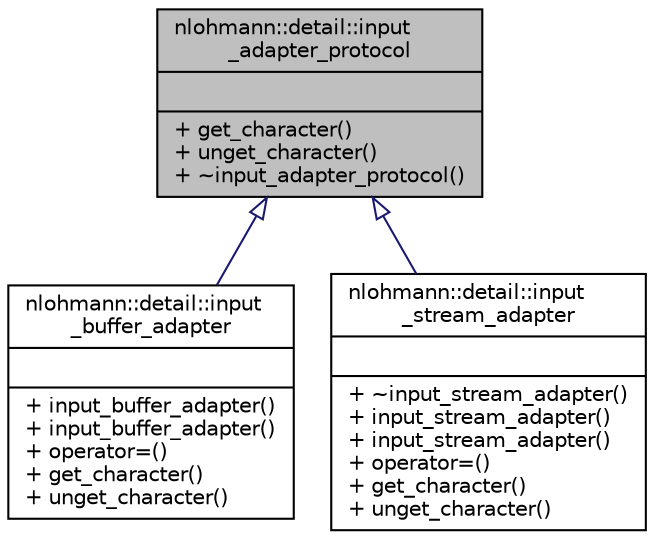 digraph "nlohmann::detail::input_adapter_protocol"
{
 // INTERACTIVE_SVG=YES
  bgcolor="transparent";
  edge [fontname="Helvetica",fontsize="10",labelfontname="Helvetica",labelfontsize="10"];
  node [fontname="Helvetica",fontsize="10",shape=record];
  Node1 [label="{nlohmann::detail::input\l_adapter_protocol\n||+ get_character()\l+ unget_character()\l+ ~input_adapter_protocol()\l}",height=0.2,width=0.4,color="black", fillcolor="grey75", style="filled", fontcolor="black"];
  Node1 -> Node2 [dir="back",color="midnightblue",fontsize="10",style="solid",arrowtail="onormal",fontname="Helvetica"];
  Node2 [label="{nlohmann::detail::input\l_buffer_adapter\n||+ input_buffer_adapter()\l+ input_buffer_adapter()\l+ operator=()\l+ get_character()\l+ unget_character()\l}",height=0.2,width=0.4,color="black",URL="$d8/dba/classnlohmann_1_1detail_1_1input__buffer__adapter.html",tooltip="input adapter for buffer input "];
  Node1 -> Node3 [dir="back",color="midnightblue",fontsize="10",style="solid",arrowtail="onormal",fontname="Helvetica"];
  Node3 [label="{nlohmann::detail::input\l_stream_adapter\n||+ ~input_stream_adapter()\l+ input_stream_adapter()\l+ input_stream_adapter()\l+ operator=()\l+ get_character()\l+ unget_character()\l}",height=0.2,width=0.4,color="black",URL="$db/df0/classnlohmann_1_1detail_1_1input__stream__adapter.html"];
}
